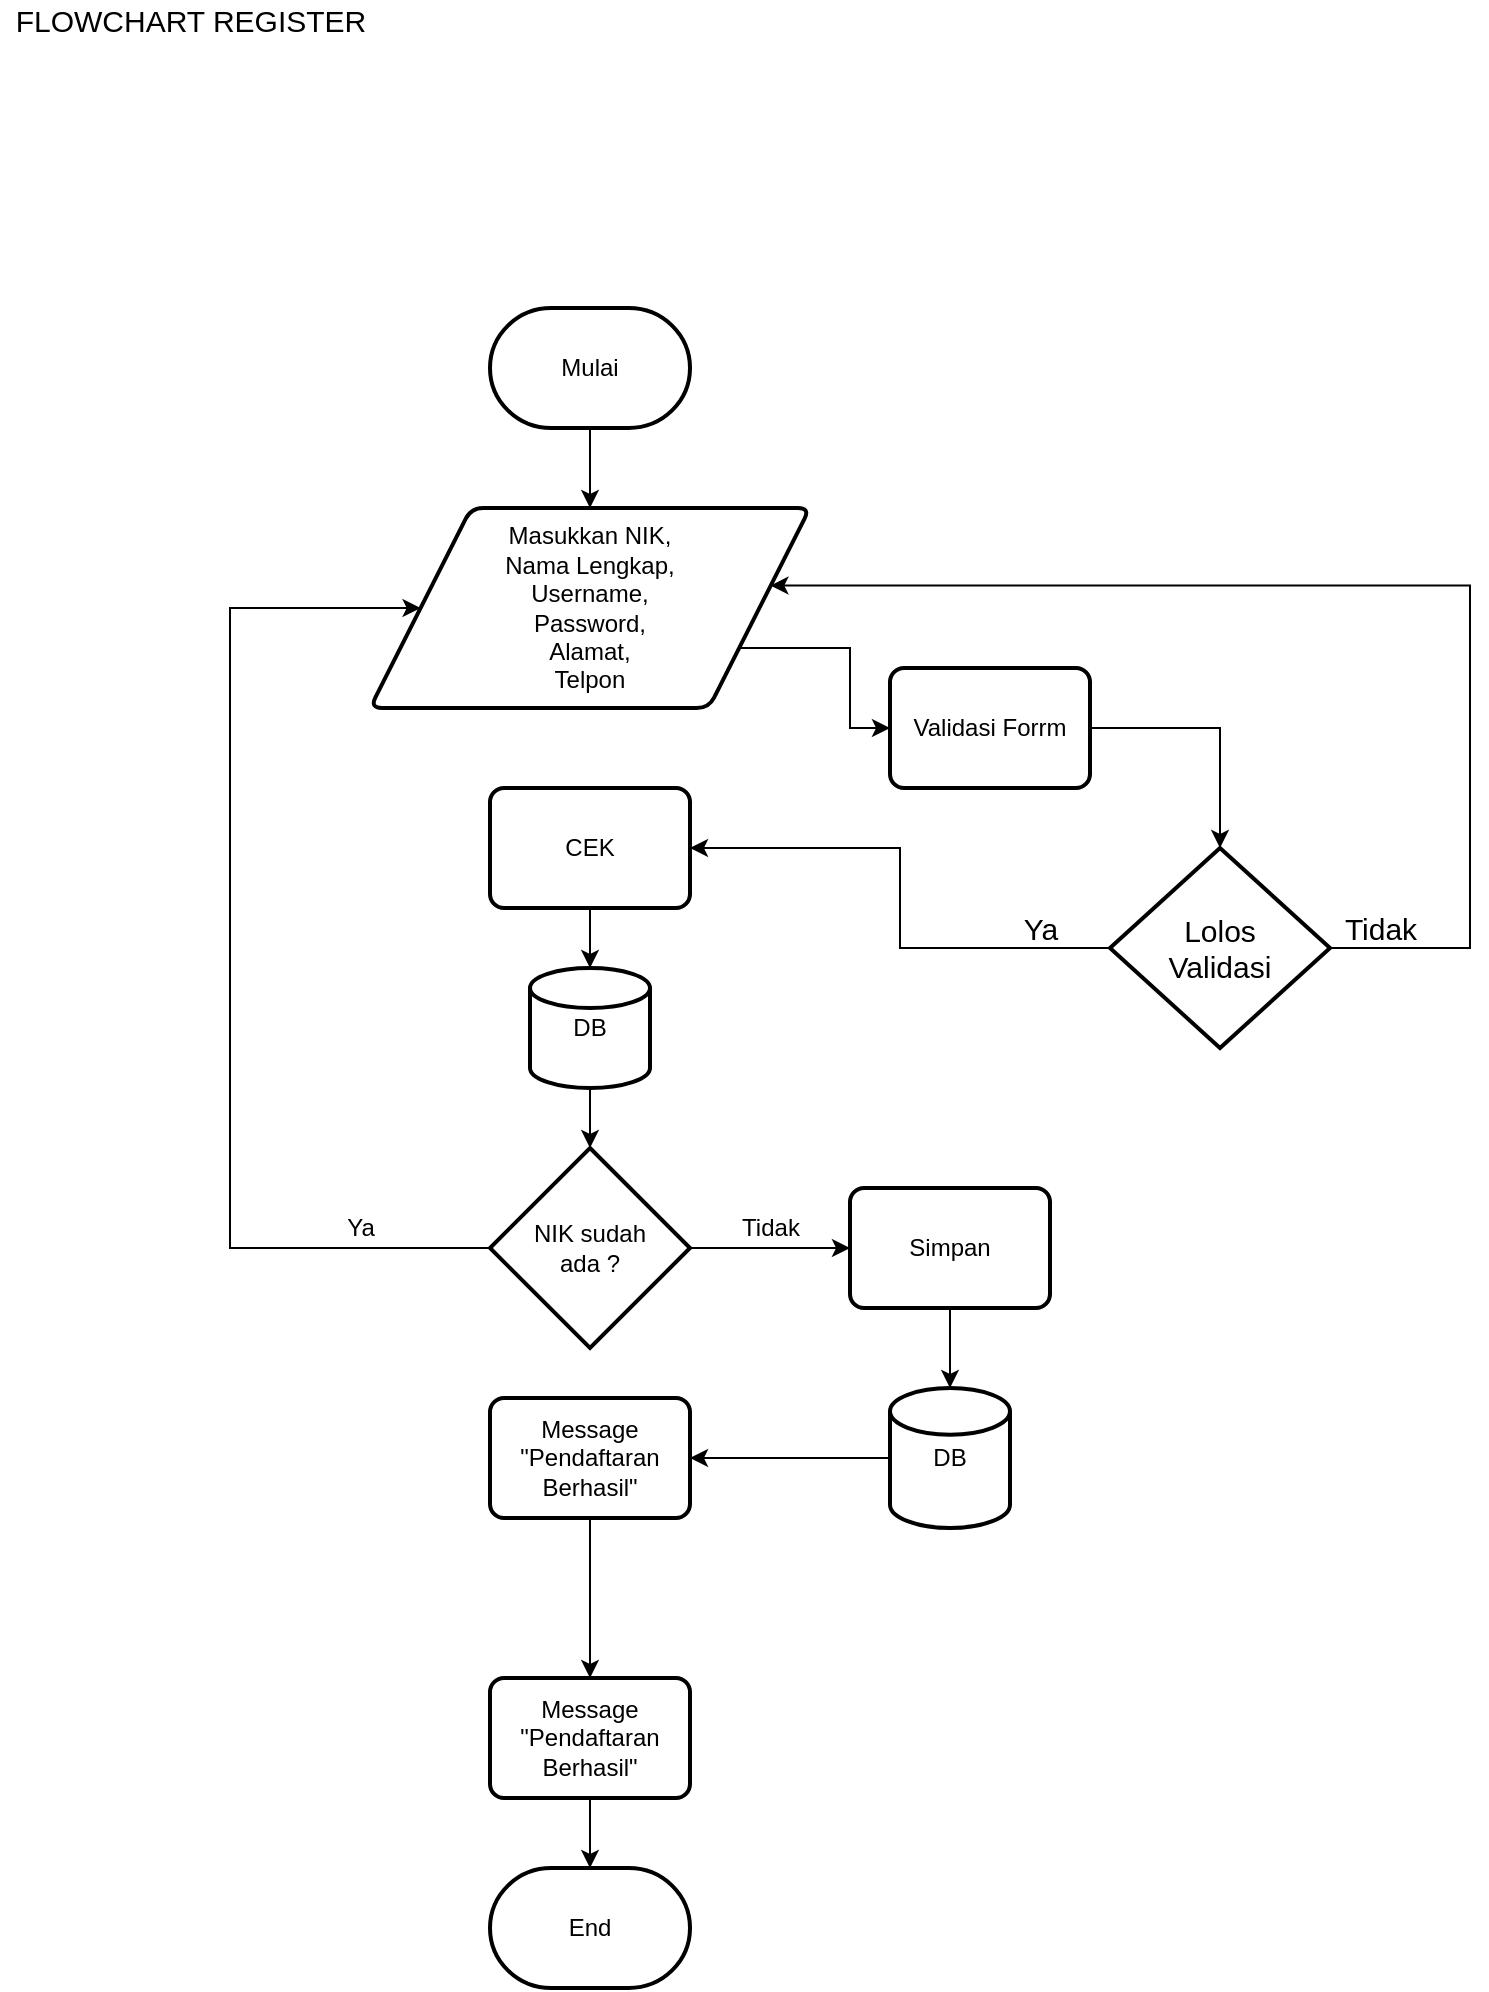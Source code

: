 <mxfile version="12.9.10" type="device"><diagram id="C5RBs43oDa-KdzZeNtuy" name="Page-1"><mxGraphModel dx="868" dy="1640" grid="1" gridSize="10" guides="1" tooltips="1" connect="1" arrows="1" fold="1" page="1" pageScale="1" pageWidth="827" pageHeight="1169" math="0" shadow="0"><root><mxCell id="WIyWlLk6GJQsqaUBKTNV-0"/><mxCell id="WIyWlLk6GJQsqaUBKTNV-1" parent="WIyWlLk6GJQsqaUBKTNV-0"/><mxCell id="1oOOHiaUaWbwIAkMtAPC-39" value="" style="edgeStyle=orthogonalEdgeStyle;rounded=0;orthogonalLoop=1;jettySize=auto;html=1;" edge="1" parent="WIyWlLk6GJQsqaUBKTNV-1" source="1oOOHiaUaWbwIAkMtAPC-0" target="1oOOHiaUaWbwIAkMtAPC-1"><mxGeometry relative="1" as="geometry"/></mxCell><mxCell id="1oOOHiaUaWbwIAkMtAPC-0" value="Mulai" style="strokeWidth=2;html=1;shape=mxgraph.flowchart.terminator;whiteSpace=wrap;" vertex="1" parent="WIyWlLk6GJQsqaUBKTNV-1"><mxGeometry x="280" y="-990" width="100" height="60" as="geometry"/></mxCell><mxCell id="1oOOHiaUaWbwIAkMtAPC-42" value="" style="edgeStyle=orthogonalEdgeStyle;rounded=0;orthogonalLoop=1;jettySize=auto;html=1;fontSize=15;" edge="1" parent="WIyWlLk6GJQsqaUBKTNV-1" source="1oOOHiaUaWbwIAkMtAPC-1" target="1oOOHiaUaWbwIAkMtAPC-43"><mxGeometry relative="1" as="geometry"><mxPoint x="545.3" y="-840" as="targetPoint"/><Array as="points"><mxPoint x="460" y="-820"/><mxPoint x="460" y="-780"/></Array></mxGeometry></mxCell><mxCell id="1oOOHiaUaWbwIAkMtAPC-1" value="&lt;span&gt;Masukkan NIK,&lt;/span&gt;&lt;br&gt;&lt;span&gt;Nama Lengkap,&lt;/span&gt;&lt;br&gt;&lt;span&gt;Username,&lt;/span&gt;&lt;br&gt;&lt;span&gt;Password,&lt;/span&gt;&lt;br&gt;&lt;span&gt;Alamat,&lt;/span&gt;&lt;br&gt;&lt;span&gt;Telpon&lt;/span&gt;" style="shape=parallelogram;html=1;strokeWidth=2;perimeter=parallelogramPerimeter;whiteSpace=wrap;rounded=1;arcSize=12;size=0.23;" vertex="1" parent="WIyWlLk6GJQsqaUBKTNV-1"><mxGeometry x="220" y="-890" width="220" height="100" as="geometry"/></mxCell><mxCell id="1oOOHiaUaWbwIAkMtAPC-4" value="" style="edgeStyle=orthogonalEdgeStyle;rounded=0;orthogonalLoop=1;jettySize=auto;html=1;entryX=0;entryY=0.5;entryDx=0;entryDy=0;" edge="1" parent="WIyWlLk6GJQsqaUBKTNV-1" source="1oOOHiaUaWbwIAkMtAPC-22" target="1oOOHiaUaWbwIAkMtAPC-1"><mxGeometry relative="1" as="geometry"><mxPoint x="280" y="-520" as="sourcePoint"/><mxPoint x="160" y="-840" as="targetPoint"/><Array as="points"><mxPoint x="150" y="-520"/><mxPoint x="150" y="-840"/></Array></mxGeometry></mxCell><mxCell id="1oOOHiaUaWbwIAkMtAPC-5" value="Ya" style="text;html=1;align=center;verticalAlign=middle;resizable=0;points=[];autosize=1;" vertex="1" parent="WIyWlLk6GJQsqaUBKTNV-1"><mxGeometry x="200" y="-540" width="30" height="20" as="geometry"/></mxCell><mxCell id="1oOOHiaUaWbwIAkMtAPC-20" value="" style="edgeStyle=orthogonalEdgeStyle;rounded=0;orthogonalLoop=1;jettySize=auto;html=1;" edge="1" parent="WIyWlLk6GJQsqaUBKTNV-1" source="1oOOHiaUaWbwIAkMtAPC-17"><mxGeometry relative="1" as="geometry"><mxPoint x="330" y="-660.0" as="targetPoint"/></mxGeometry></mxCell><mxCell id="1oOOHiaUaWbwIAkMtAPC-17" value="CEK" style="rounded=1;whiteSpace=wrap;html=1;absoluteArcSize=1;arcSize=14;strokeWidth=2;" vertex="1" parent="WIyWlLk6GJQsqaUBKTNV-1"><mxGeometry x="280" y="-750" width="100" height="60" as="geometry"/></mxCell><mxCell id="1oOOHiaUaWbwIAkMtAPC-23" value="" style="edgeStyle=orthogonalEdgeStyle;rounded=0;orthogonalLoop=1;jettySize=auto;html=1;" edge="1" parent="WIyWlLk6GJQsqaUBKTNV-1" source="1oOOHiaUaWbwIAkMtAPC-21" target="1oOOHiaUaWbwIAkMtAPC-22"><mxGeometry relative="1" as="geometry"/></mxCell><mxCell id="1oOOHiaUaWbwIAkMtAPC-21" value="DB" style="strokeWidth=2;html=1;shape=mxgraph.flowchart.database;whiteSpace=wrap;" vertex="1" parent="WIyWlLk6GJQsqaUBKTNV-1"><mxGeometry x="300" y="-660" width="60" height="60" as="geometry"/></mxCell><mxCell id="1oOOHiaUaWbwIAkMtAPC-25" value="" style="edgeStyle=orthogonalEdgeStyle;rounded=0;orthogonalLoop=1;jettySize=auto;html=1;" edge="1" parent="WIyWlLk6GJQsqaUBKTNV-1" source="1oOOHiaUaWbwIAkMtAPC-22" target="1oOOHiaUaWbwIAkMtAPC-27"><mxGeometry relative="1" as="geometry"><mxPoint x="460" y="-520" as="targetPoint"/></mxGeometry></mxCell><mxCell id="1oOOHiaUaWbwIAkMtAPC-22" value="NIK sudah &lt;br&gt;ada ?" style="strokeWidth=2;html=1;shape=mxgraph.flowchart.decision;whiteSpace=wrap;" vertex="1" parent="WIyWlLk6GJQsqaUBKTNV-1"><mxGeometry x="280" y="-570" width="100" height="100" as="geometry"/></mxCell><mxCell id="1oOOHiaUaWbwIAkMtAPC-26" value="Tidak" style="text;html=1;align=center;verticalAlign=middle;resizable=0;points=[];autosize=1;" vertex="1" parent="WIyWlLk6GJQsqaUBKTNV-1"><mxGeometry x="400" y="-540" width="40" height="20" as="geometry"/></mxCell><mxCell id="1oOOHiaUaWbwIAkMtAPC-29" value="" style="edgeStyle=orthogonalEdgeStyle;rounded=0;orthogonalLoop=1;jettySize=auto;html=1;" edge="1" parent="WIyWlLk6GJQsqaUBKTNV-1" source="1oOOHiaUaWbwIAkMtAPC-27" target="1oOOHiaUaWbwIAkMtAPC-28"><mxGeometry relative="1" as="geometry"/></mxCell><mxCell id="1oOOHiaUaWbwIAkMtAPC-27" value="Simpan" style="rounded=1;whiteSpace=wrap;html=1;absoluteArcSize=1;arcSize=14;strokeWidth=2;" vertex="1" parent="WIyWlLk6GJQsqaUBKTNV-1"><mxGeometry x="460" y="-550" width="100" height="60" as="geometry"/></mxCell><mxCell id="1oOOHiaUaWbwIAkMtAPC-31" value="" style="edgeStyle=orthogonalEdgeStyle;rounded=0;orthogonalLoop=1;jettySize=auto;html=1;" edge="1" parent="WIyWlLk6GJQsqaUBKTNV-1" source="1oOOHiaUaWbwIAkMtAPC-28" target="1oOOHiaUaWbwIAkMtAPC-32"><mxGeometry relative="1" as="geometry"><mxPoint x="390" y="-415" as="targetPoint"/></mxGeometry></mxCell><mxCell id="1oOOHiaUaWbwIAkMtAPC-28" value="DB" style="strokeWidth=2;html=1;shape=mxgraph.flowchart.database;whiteSpace=wrap;" vertex="1" parent="WIyWlLk6GJQsqaUBKTNV-1"><mxGeometry x="480" y="-450" width="60" height="70" as="geometry"/></mxCell><mxCell id="1oOOHiaUaWbwIAkMtAPC-36" value="" style="edgeStyle=orthogonalEdgeStyle;rounded=0;orthogonalLoop=1;jettySize=auto;html=1;" edge="1" parent="WIyWlLk6GJQsqaUBKTNV-1" source="1oOOHiaUaWbwIAkMtAPC-32" target="1oOOHiaUaWbwIAkMtAPC-35"><mxGeometry relative="1" as="geometry"/></mxCell><mxCell id="1oOOHiaUaWbwIAkMtAPC-32" value="Message&lt;br&gt;&quot;Pendaftaran&lt;br&gt;Berhasil&quot;" style="rounded=1;whiteSpace=wrap;html=1;absoluteArcSize=1;arcSize=14;strokeWidth=2;" vertex="1" parent="WIyWlLk6GJQsqaUBKTNV-1"><mxGeometry x="280" y="-445" width="100" height="60" as="geometry"/></mxCell><mxCell id="1oOOHiaUaWbwIAkMtAPC-38" value="" style="edgeStyle=orthogonalEdgeStyle;rounded=0;orthogonalLoop=1;jettySize=auto;html=1;" edge="1" parent="WIyWlLk6GJQsqaUBKTNV-1" source="1oOOHiaUaWbwIAkMtAPC-35" target="1oOOHiaUaWbwIAkMtAPC-37"><mxGeometry relative="1" as="geometry"/></mxCell><mxCell id="1oOOHiaUaWbwIAkMtAPC-35" value="Message&lt;br&gt;&quot;Pendaftaran&lt;br&gt;Berhasil&quot;" style="rounded=1;whiteSpace=wrap;html=1;absoluteArcSize=1;arcSize=14;strokeWidth=2;" vertex="1" parent="WIyWlLk6GJQsqaUBKTNV-1"><mxGeometry x="280" y="-305" width="100" height="60" as="geometry"/></mxCell><mxCell id="1oOOHiaUaWbwIAkMtAPC-37" value="End" style="strokeWidth=2;html=1;shape=mxgraph.flowchart.terminator;whiteSpace=wrap;" vertex="1" parent="WIyWlLk6GJQsqaUBKTNV-1"><mxGeometry x="280" y="-210" width="100" height="60" as="geometry"/></mxCell><mxCell id="1oOOHiaUaWbwIAkMtAPC-40" value="FLOWCHART REGISTER" style="text;html=1;align=center;verticalAlign=middle;resizable=0;points=[];autosize=1;fontSize=15;" vertex="1" parent="WIyWlLk6GJQsqaUBKTNV-1"><mxGeometry x="35" y="-1144" width="190" height="20" as="geometry"/></mxCell><mxCell id="1oOOHiaUaWbwIAkMtAPC-49" value="" style="edgeStyle=orthogonalEdgeStyle;rounded=0;orthogonalLoop=1;jettySize=auto;html=1;fontSize=15;" edge="1" parent="WIyWlLk6GJQsqaUBKTNV-1" source="1oOOHiaUaWbwIAkMtAPC-43" target="1oOOHiaUaWbwIAkMtAPC-47"><mxGeometry relative="1" as="geometry"><mxPoint x="570" y="-730" as="targetPoint"/></mxGeometry></mxCell><mxCell id="1oOOHiaUaWbwIAkMtAPC-43" value="Validasi Forrm" style="rounded=1;whiteSpace=wrap;html=1;absoluteArcSize=1;arcSize=14;strokeWidth=2;" vertex="1" parent="WIyWlLk6GJQsqaUBKTNV-1"><mxGeometry x="480" y="-810" width="100" height="60" as="geometry"/></mxCell><mxCell id="1oOOHiaUaWbwIAkMtAPC-51" value="" style="edgeStyle=orthogonalEdgeStyle;rounded=0;orthogonalLoop=1;jettySize=auto;html=1;fontSize=15;entryX=1;entryY=0.5;entryDx=0;entryDy=0;" edge="1" parent="WIyWlLk6GJQsqaUBKTNV-1" source="1oOOHiaUaWbwIAkMtAPC-47" target="1oOOHiaUaWbwIAkMtAPC-17"><mxGeometry relative="1" as="geometry"><mxPoint x="510" y="-670" as="targetPoint"/></mxGeometry></mxCell><mxCell id="1oOOHiaUaWbwIAkMtAPC-53" value="" style="edgeStyle=orthogonalEdgeStyle;rounded=0;orthogonalLoop=1;jettySize=auto;html=1;fontSize=15;entryX=0.91;entryY=0.388;entryDx=0;entryDy=0;entryPerimeter=0;" edge="1" parent="WIyWlLk6GJQsqaUBKTNV-1" source="1oOOHiaUaWbwIAkMtAPC-47" target="1oOOHiaUaWbwIAkMtAPC-1"><mxGeometry relative="1" as="geometry"><mxPoint x="710" y="-860" as="targetPoint"/><Array as="points"><mxPoint x="770" y="-670"/><mxPoint x="770" y="-851"/></Array></mxGeometry></mxCell><mxCell id="1oOOHiaUaWbwIAkMtAPC-47" value="Lolos&lt;br&gt;Validasi" style="strokeWidth=2;html=1;shape=mxgraph.flowchart.decision;whiteSpace=wrap;fontSize=15;" vertex="1" parent="WIyWlLk6GJQsqaUBKTNV-1"><mxGeometry x="590" y="-720" width="110" height="100" as="geometry"/></mxCell><mxCell id="1oOOHiaUaWbwIAkMtAPC-54" value="Ya" style="text;html=1;align=center;verticalAlign=middle;resizable=0;points=[];autosize=1;fontSize=15;" vertex="1" parent="WIyWlLk6GJQsqaUBKTNV-1"><mxGeometry x="540" y="-690" width="30" height="20" as="geometry"/></mxCell><mxCell id="1oOOHiaUaWbwIAkMtAPC-55" value="Tidak" style="text;html=1;align=center;verticalAlign=middle;resizable=0;points=[];autosize=1;fontSize=15;" vertex="1" parent="WIyWlLk6GJQsqaUBKTNV-1"><mxGeometry x="700" y="-690" width="50" height="20" as="geometry"/></mxCell></root></mxGraphModel></diagram></mxfile>